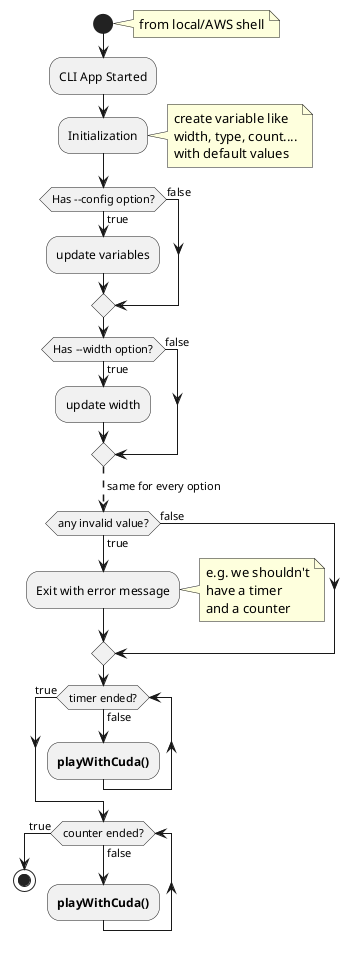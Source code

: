 @startuml
|CPU|
start
note right
  from local/AWS shell
end note
:CLI App Started;
:Initialization;
note right
  create variable like
  width, type, count....
  with default values
end note
if (Has --config option?) then (true)
  :update variables;
else (false)
endif
if (Has --width option?) then (true)
  :update width;
else (false)
endif
-[dashed]-> same for every option;
if (any invalid value?) then (true)
  :Exit with error message;
  note right
e.g. we shouldn't
have a timer
and a counter
  end note
else (false)
endif

while (timer ended?) is (false)
  :**playWithCuda()**;
endwhile (true)

while (counter ended?) is (false)
  :**playWithCuda()**;
endwhile (true)

stop
@enduml
